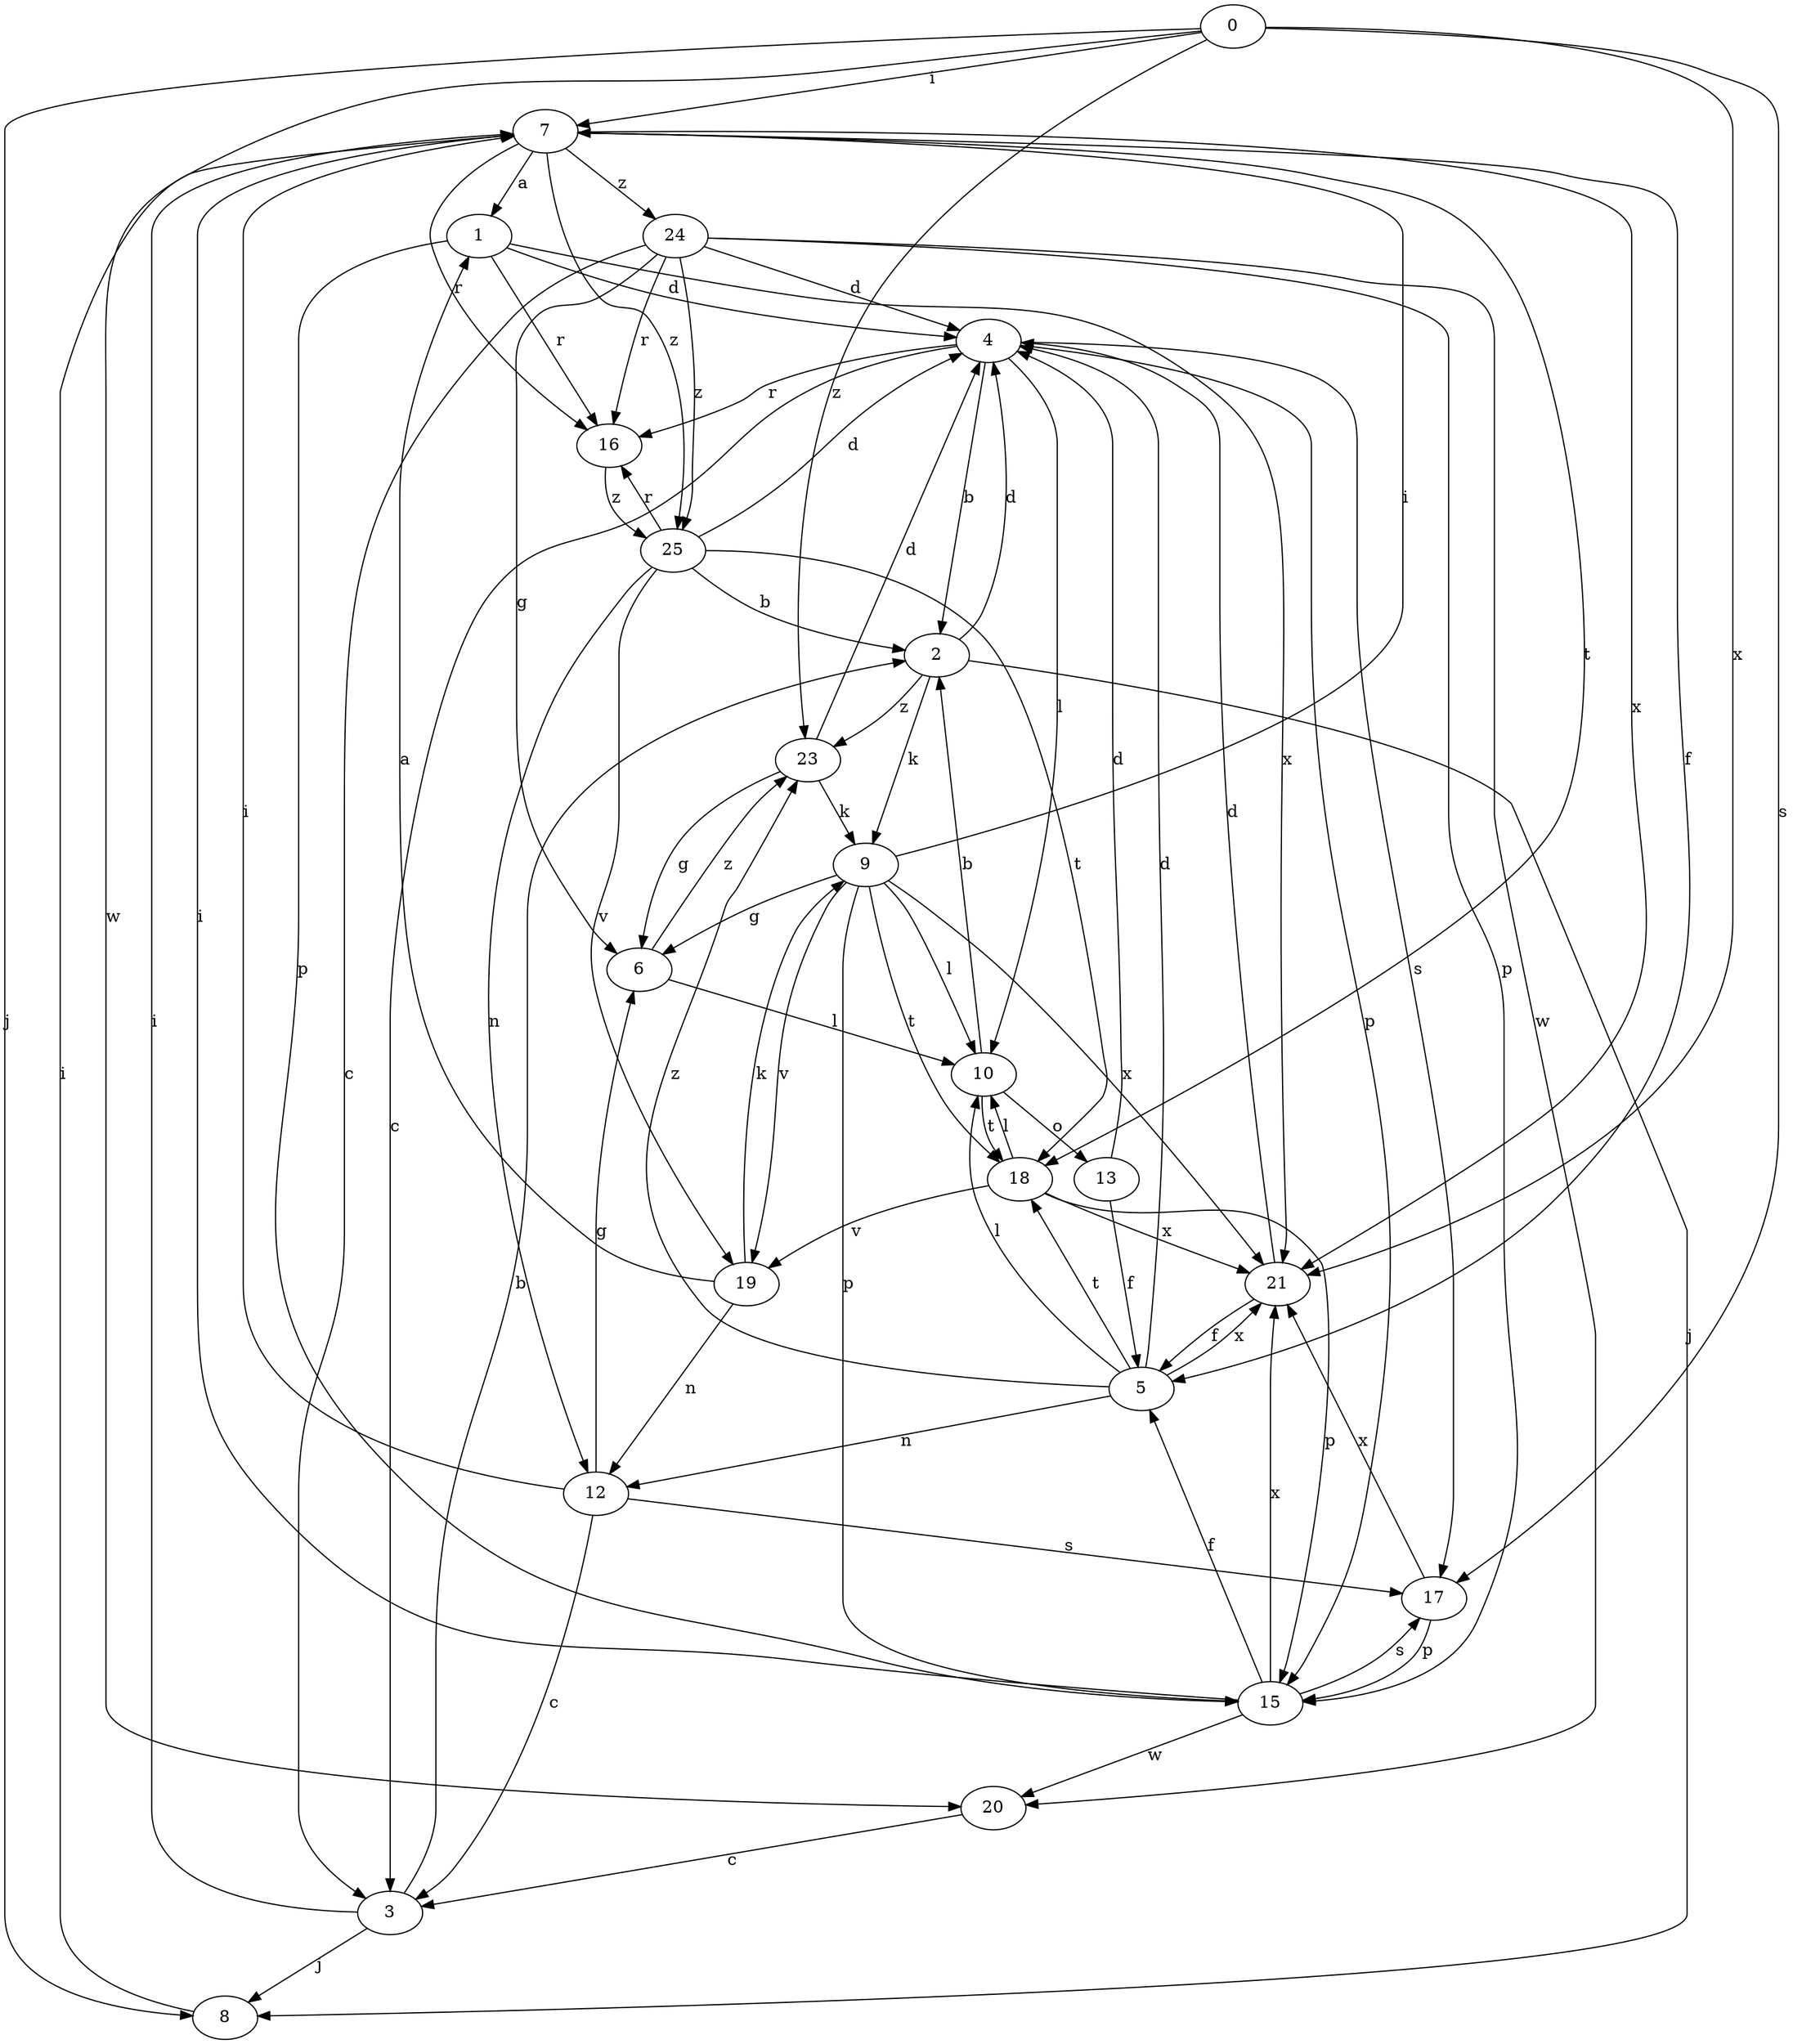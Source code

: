 strict digraph  {
0;
1;
2;
3;
4;
5;
6;
7;
8;
9;
10;
12;
13;
15;
16;
17;
18;
19;
20;
21;
23;
24;
25;
0 -> 7  [label=i];
0 -> 8  [label=j];
0 -> 17  [label=s];
0 -> 20  [label=w];
0 -> 21  [label=x];
0 -> 23  [label=z];
1 -> 4  [label=d];
1 -> 15  [label=p];
1 -> 16  [label=r];
1 -> 21  [label=x];
2 -> 4  [label=d];
2 -> 8  [label=j];
2 -> 9  [label=k];
2 -> 23  [label=z];
3 -> 2  [label=b];
3 -> 7  [label=i];
3 -> 8  [label=j];
4 -> 2  [label=b];
4 -> 3  [label=c];
4 -> 10  [label=l];
4 -> 15  [label=p];
4 -> 16  [label=r];
4 -> 17  [label=s];
5 -> 4  [label=d];
5 -> 10  [label=l];
5 -> 12  [label=n];
5 -> 18  [label=t];
5 -> 21  [label=x];
5 -> 23  [label=z];
6 -> 10  [label=l];
6 -> 23  [label=z];
7 -> 1  [label=a];
7 -> 5  [label=f];
7 -> 16  [label=r];
7 -> 18  [label=t];
7 -> 21  [label=x];
7 -> 24  [label=z];
7 -> 25  [label=z];
8 -> 7  [label=i];
9 -> 6  [label=g];
9 -> 7  [label=i];
9 -> 10  [label=l];
9 -> 15  [label=p];
9 -> 18  [label=t];
9 -> 19  [label=v];
9 -> 21  [label=x];
10 -> 2  [label=b];
10 -> 13  [label=o];
10 -> 18  [label=t];
12 -> 3  [label=c];
12 -> 6  [label=g];
12 -> 7  [label=i];
12 -> 17  [label=s];
13 -> 4  [label=d];
13 -> 5  [label=f];
15 -> 5  [label=f];
15 -> 7  [label=i];
15 -> 17  [label=s];
15 -> 20  [label=w];
15 -> 21  [label=x];
16 -> 25  [label=z];
17 -> 15  [label=p];
17 -> 21  [label=x];
18 -> 10  [label=l];
18 -> 15  [label=p];
18 -> 19  [label=v];
18 -> 21  [label=x];
19 -> 1  [label=a];
19 -> 9  [label=k];
19 -> 12  [label=n];
20 -> 3  [label=c];
21 -> 4  [label=d];
21 -> 5  [label=f];
23 -> 4  [label=d];
23 -> 6  [label=g];
23 -> 9  [label=k];
24 -> 3  [label=c];
24 -> 4  [label=d];
24 -> 6  [label=g];
24 -> 15  [label=p];
24 -> 16  [label=r];
24 -> 20  [label=w];
24 -> 25  [label=z];
25 -> 2  [label=b];
25 -> 4  [label=d];
25 -> 12  [label=n];
25 -> 16  [label=r];
25 -> 18  [label=t];
25 -> 19  [label=v];
}
